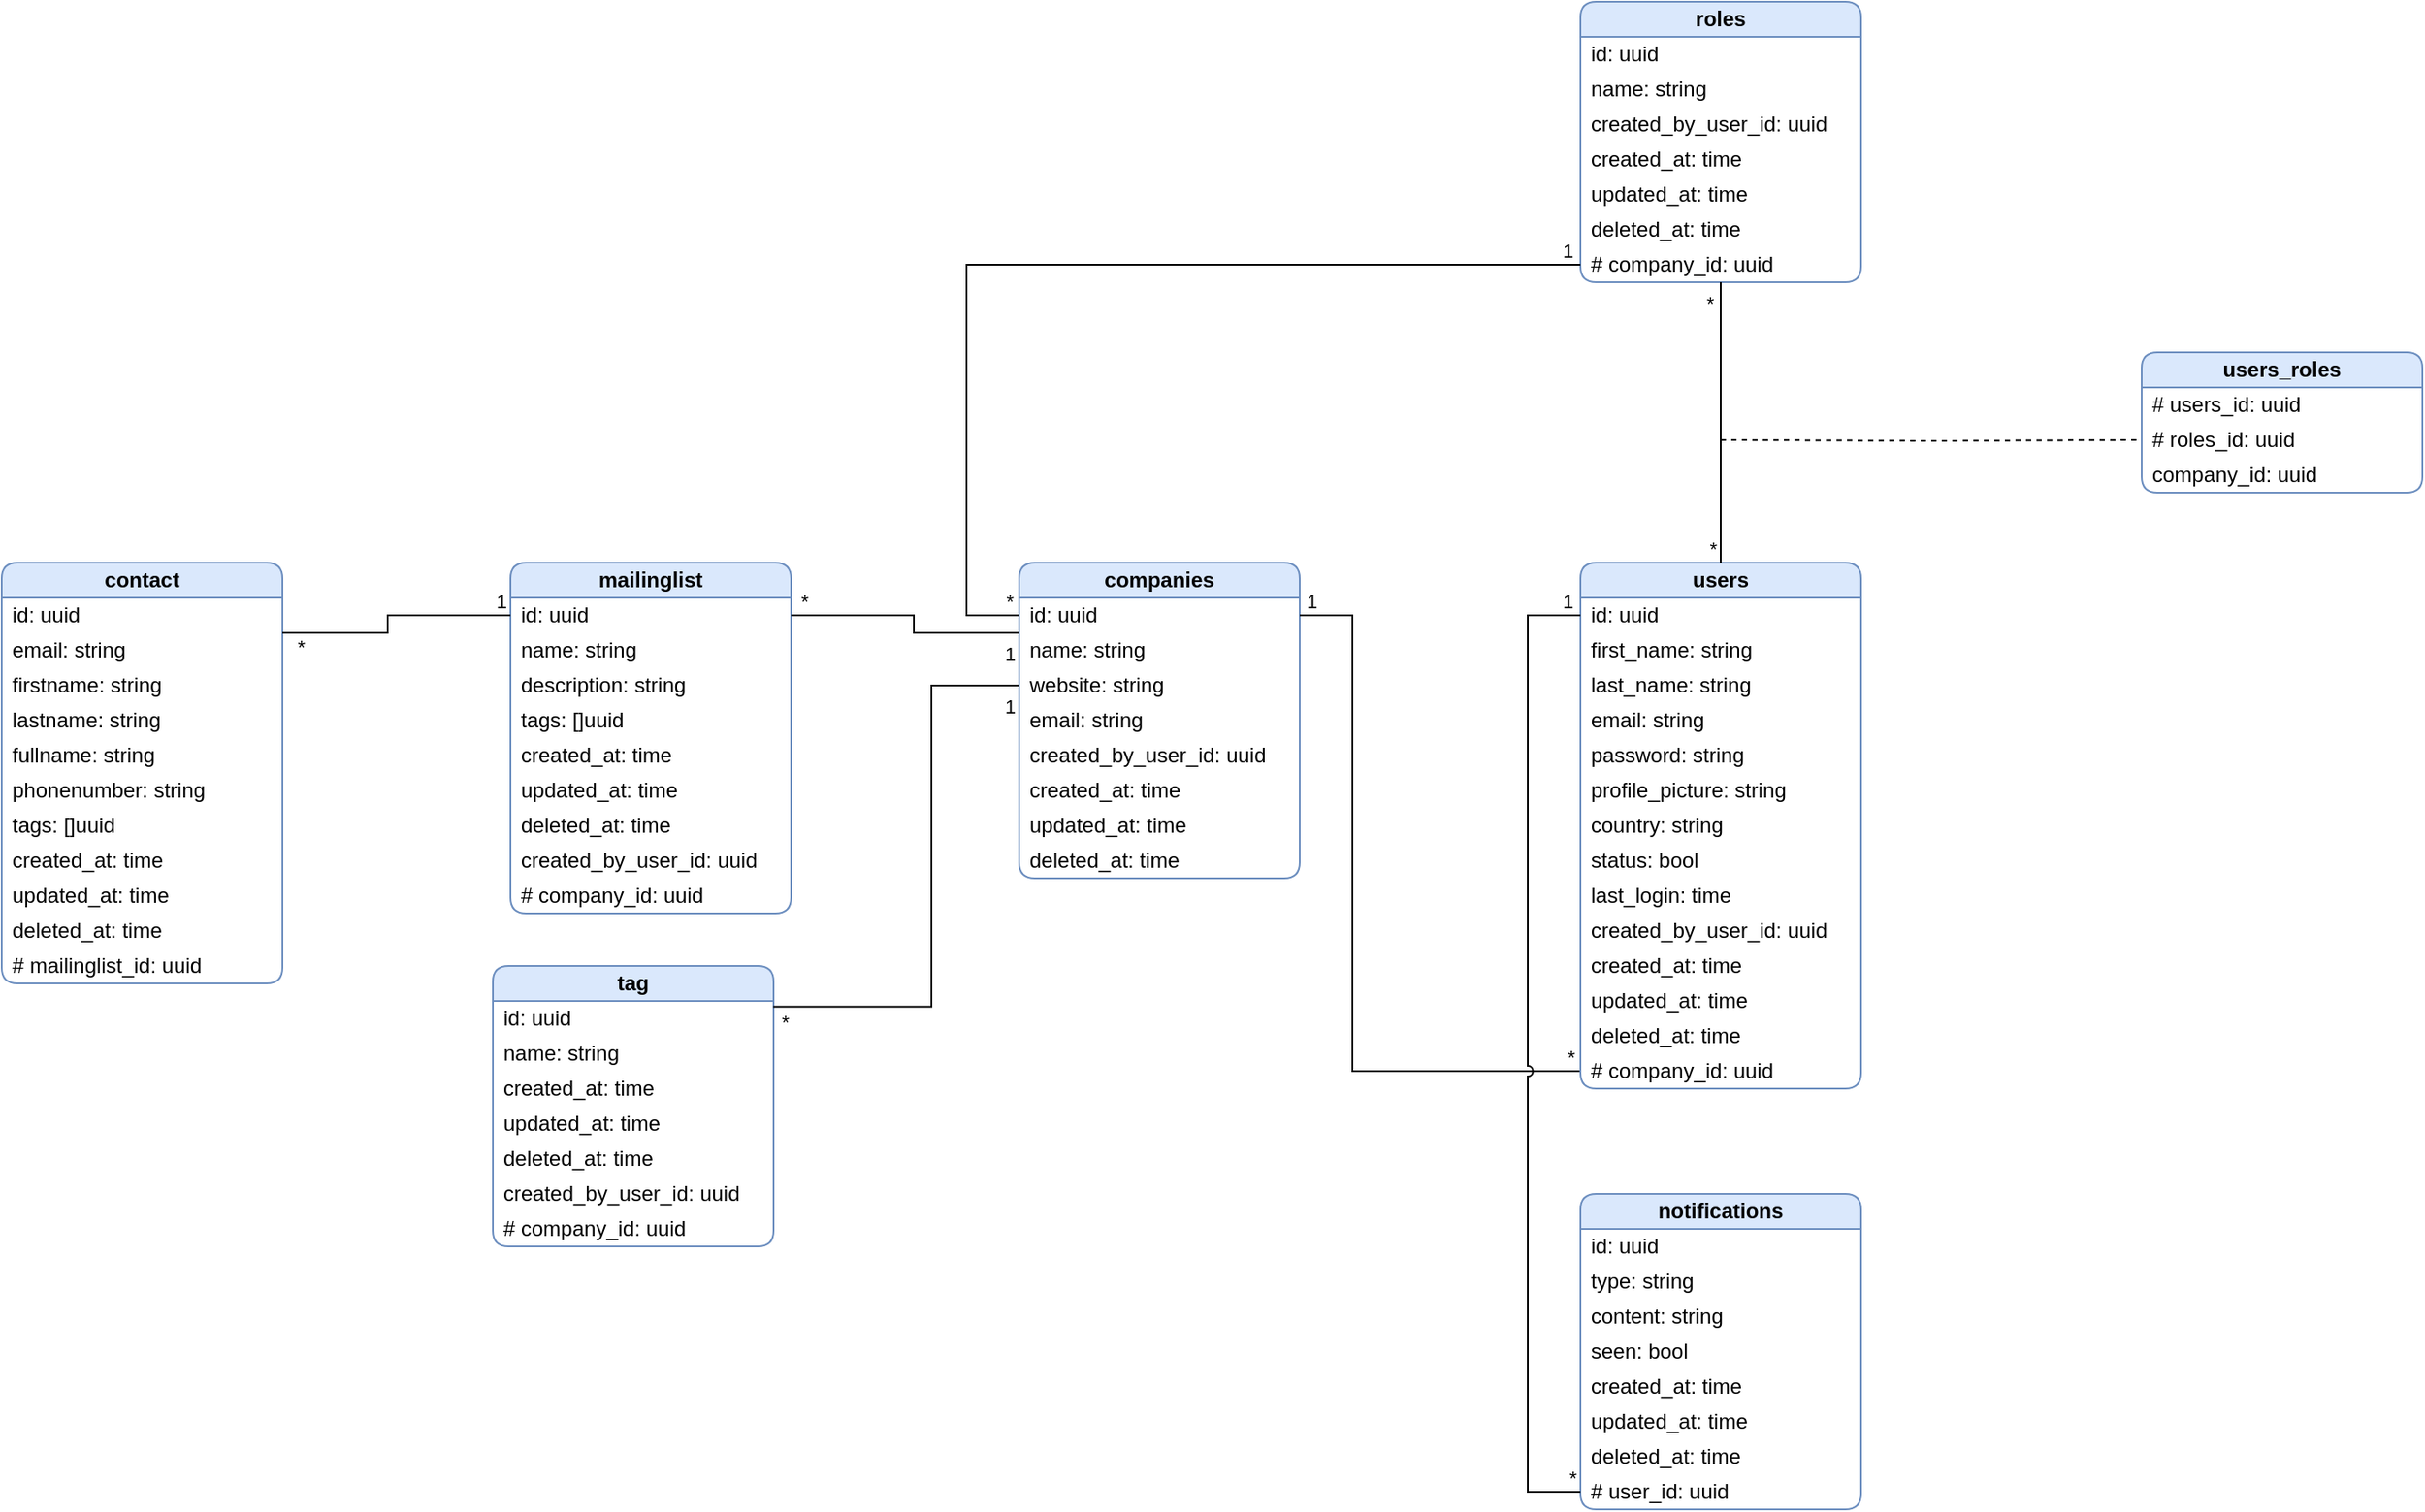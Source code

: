 <mxfile version="22.1.21" type="device">
  <diagram name="Page-1" id="X1ZO4iQBG_wNgyAGkJnJ">
    <mxGraphModel dx="1900" dy="629" grid="1" gridSize="10" guides="1" tooltips="1" connect="1" arrows="1" fold="1" page="1" pageScale="1" pageWidth="850" pageHeight="1100" math="0" shadow="0">
      <root>
        <mxCell id="0" />
        <mxCell id="1" parent="0" />
        <mxCell id="E6VJmKw-fboT0CFN9NS0-1" value="&lt;b&gt;companies&lt;/b&gt;" style="swimlane;fontStyle=0;align=center;verticalAlign=middle;childLayout=stackLayout;horizontal=1;startSize=20;horizontalStack=0;resizeParent=1;resizeParentMax=0;resizeLast=0;collapsible=0;marginBottom=0;html=1;whiteSpace=wrap;rounded=1;fillColor=#dae8fc;strokeColor=#6c8ebf;" parent="1" vertex="1">
          <mxGeometry x="40" y="440" width="160" height="180" as="geometry" />
        </mxCell>
        <mxCell id="E6VJmKw-fboT0CFN9NS0-2" value="id: uuid" style="text;html=1;strokeColor=none;fillColor=none;align=left;verticalAlign=middle;spacingLeft=4;spacingRight=4;overflow=hidden;rotatable=0;points=[[0,0.5],[1,0.5]];portConstraint=eastwest;whiteSpace=wrap;" parent="E6VJmKw-fboT0CFN9NS0-1" vertex="1">
          <mxGeometry y="20" width="160" height="20" as="geometry" />
        </mxCell>
        <mxCell id="E6VJmKw-fboT0CFN9NS0-6" value="name: string" style="text;html=1;strokeColor=none;fillColor=none;align=left;verticalAlign=middle;spacingLeft=4;spacingRight=4;overflow=hidden;rotatable=0;points=[[0,0.5],[1,0.5]];portConstraint=eastwest;whiteSpace=wrap;" parent="E6VJmKw-fboT0CFN9NS0-1" vertex="1">
          <mxGeometry y="40" width="160" height="20" as="geometry" />
        </mxCell>
        <mxCell id="E6VJmKw-fboT0CFN9NS0-7" value="website: string" style="text;html=1;strokeColor=none;fillColor=none;align=left;verticalAlign=middle;spacingLeft=4;spacingRight=4;overflow=hidden;rotatable=0;points=[[0,0.5],[1,0.5]];portConstraint=eastwest;whiteSpace=wrap;" parent="E6VJmKw-fboT0CFN9NS0-1" vertex="1">
          <mxGeometry y="60" width="160" height="20" as="geometry" />
        </mxCell>
        <mxCell id="E6VJmKw-fboT0CFN9NS0-8" value="email: string" style="text;html=1;strokeColor=none;fillColor=none;align=left;verticalAlign=middle;spacingLeft=4;spacingRight=4;overflow=hidden;rotatable=0;points=[[0,0.5],[1,0.5]];portConstraint=eastwest;whiteSpace=wrap;" parent="E6VJmKw-fboT0CFN9NS0-1" vertex="1">
          <mxGeometry y="80" width="160" height="20" as="geometry" />
        </mxCell>
        <mxCell id="E6VJmKw-fboT0CFN9NS0-9" value="created_by_user_id: uuid" style="text;html=1;strokeColor=none;fillColor=none;align=left;verticalAlign=middle;spacingLeft=4;spacingRight=4;overflow=hidden;rotatable=0;points=[[0,0.5],[1,0.5]];portConstraint=eastwest;whiteSpace=wrap;" parent="E6VJmKw-fboT0CFN9NS0-1" vertex="1">
          <mxGeometry y="100" width="160" height="20" as="geometry" />
        </mxCell>
        <mxCell id="E6VJmKw-fboT0CFN9NS0-10" value="created_at:&amp;nbsp;time" style="text;html=1;strokeColor=none;fillColor=none;align=left;verticalAlign=middle;spacingLeft=4;spacingRight=4;overflow=hidden;rotatable=0;points=[[0,0.5],[1,0.5]];portConstraint=eastwest;whiteSpace=wrap;" parent="E6VJmKw-fboT0CFN9NS0-1" vertex="1">
          <mxGeometry y="120" width="160" height="20" as="geometry" />
        </mxCell>
        <mxCell id="E6VJmKw-fboT0CFN9NS0-11" value="updated_at:&amp;nbsp;time" style="text;html=1;strokeColor=none;fillColor=none;align=left;verticalAlign=middle;spacingLeft=4;spacingRight=4;overflow=hidden;rotatable=0;points=[[0,0.5],[1,0.5]];portConstraint=eastwest;whiteSpace=wrap;" parent="E6VJmKw-fboT0CFN9NS0-1" vertex="1">
          <mxGeometry y="140" width="160" height="20" as="geometry" />
        </mxCell>
        <mxCell id="E6VJmKw-fboT0CFN9NS0-12" value="deleted_at:&amp;nbsp;time" style="text;html=1;strokeColor=none;fillColor=none;align=left;verticalAlign=middle;spacingLeft=4;spacingRight=4;overflow=hidden;rotatable=0;points=[[0,0.5],[1,0.5]];portConstraint=eastwest;whiteSpace=wrap;" parent="E6VJmKw-fboT0CFN9NS0-1" vertex="1">
          <mxGeometry y="160" width="160" height="20" as="geometry" />
        </mxCell>
        <mxCell id="E6VJmKw-fboT0CFN9NS0-3" value="" style="endArrow=none;html=1;edgeStyle=orthogonalEdgeStyle;rounded=0;entryX=0;entryY=0.5;entryDx=0;entryDy=0;exitX=1;exitY=0.5;exitDx=0;exitDy=0;jumpStyle=arc;" parent="1" source="E6VJmKw-fboT0CFN9NS0-2" target="E6VJmKw-fboT0CFN9NS0-35" edge="1">
          <mxGeometry relative="1" as="geometry">
            <mxPoint x="220" y="400" as="sourcePoint" />
            <mxPoint x="320" y="660" as="targetPoint" />
            <Array as="points">
              <mxPoint x="230" y="470" />
              <mxPoint x="230" y="730" />
            </Array>
          </mxGeometry>
        </mxCell>
        <mxCell id="E6VJmKw-fboT0CFN9NS0-4" value="1" style="edgeLabel;resizable=0;html=1;align=left;verticalAlign=bottom;" parent="E6VJmKw-fboT0CFN9NS0-3" connectable="0" vertex="1">
          <mxGeometry x="-1" relative="1" as="geometry">
            <mxPoint x="2" as="offset" />
          </mxGeometry>
        </mxCell>
        <mxCell id="E6VJmKw-fboT0CFN9NS0-5" value="*" style="edgeLabel;resizable=0;html=1;align=right;verticalAlign=bottom;" parent="E6VJmKw-fboT0CFN9NS0-3" connectable="0" vertex="1">
          <mxGeometry x="1" relative="1" as="geometry">
            <mxPoint x="-3" as="offset" />
          </mxGeometry>
        </mxCell>
        <mxCell id="E6VJmKw-fboT0CFN9NS0-13" value="&lt;b&gt;users&lt;/b&gt;" style="swimlane;fontStyle=0;align=center;verticalAlign=middle;childLayout=stackLayout;horizontal=1;startSize=20;horizontalStack=0;resizeParent=1;resizeParentMax=0;resizeLast=0;collapsible=0;marginBottom=0;html=1;whiteSpace=wrap;rounded=1;fillColor=#dae8fc;strokeColor=#6c8ebf;" parent="1" vertex="1">
          <mxGeometry x="360" y="440" width="160" height="300" as="geometry" />
        </mxCell>
        <mxCell id="E6VJmKw-fboT0CFN9NS0-14" value="id: uuid" style="text;html=1;strokeColor=none;fillColor=none;align=left;verticalAlign=middle;spacingLeft=4;spacingRight=4;overflow=hidden;rotatable=0;points=[[0,0.5],[1,0.5]];portConstraint=eastwest;whiteSpace=wrap;" parent="E6VJmKw-fboT0CFN9NS0-13" vertex="1">
          <mxGeometry y="20" width="160" height="20" as="geometry" />
        </mxCell>
        <mxCell id="E6VJmKw-fboT0CFN9NS0-15" value="first_name: string" style="text;html=1;strokeColor=none;fillColor=none;align=left;verticalAlign=middle;spacingLeft=4;spacingRight=4;overflow=hidden;rotatable=0;points=[[0,0.5],[1,0.5]];portConstraint=eastwest;whiteSpace=wrap;" parent="E6VJmKw-fboT0CFN9NS0-13" vertex="1">
          <mxGeometry y="40" width="160" height="20" as="geometry" />
        </mxCell>
        <mxCell id="E6VJmKw-fboT0CFN9NS0-16" value="last_name: string" style="text;html=1;strokeColor=none;fillColor=none;align=left;verticalAlign=middle;spacingLeft=4;spacingRight=4;overflow=hidden;rotatable=0;points=[[0,0.5],[1,0.5]];portConstraint=eastwest;whiteSpace=wrap;" parent="E6VJmKw-fboT0CFN9NS0-13" vertex="1">
          <mxGeometry y="60" width="160" height="20" as="geometry" />
        </mxCell>
        <mxCell id="E6VJmKw-fboT0CFN9NS0-17" value="email: string" style="text;html=1;strokeColor=none;fillColor=none;align=left;verticalAlign=middle;spacingLeft=4;spacingRight=4;overflow=hidden;rotatable=0;points=[[0,0.5],[1,0.5]];portConstraint=eastwest;whiteSpace=wrap;" parent="E6VJmKw-fboT0CFN9NS0-13" vertex="1">
          <mxGeometry y="80" width="160" height="20" as="geometry" />
        </mxCell>
        <mxCell id="E6VJmKw-fboT0CFN9NS0-18" value="password: string" style="text;html=1;strokeColor=none;fillColor=none;align=left;verticalAlign=middle;spacingLeft=4;spacingRight=4;overflow=hidden;rotatable=0;points=[[0,0.5],[1,0.5]];portConstraint=eastwest;whiteSpace=wrap;" parent="E6VJmKw-fboT0CFN9NS0-13" vertex="1">
          <mxGeometry y="100" width="160" height="20" as="geometry" />
        </mxCell>
        <mxCell id="E6VJmKw-fboT0CFN9NS0-31" value="profile_picture: string" style="text;html=1;strokeColor=none;fillColor=none;align=left;verticalAlign=middle;spacingLeft=4;spacingRight=4;overflow=hidden;rotatable=0;points=[[0,0.5],[1,0.5]];portConstraint=eastwest;whiteSpace=wrap;" parent="E6VJmKw-fboT0CFN9NS0-13" vertex="1">
          <mxGeometry y="120" width="160" height="20" as="geometry" />
        </mxCell>
        <mxCell id="E6VJmKw-fboT0CFN9NS0-32" value="country: string" style="text;html=1;strokeColor=none;fillColor=none;align=left;verticalAlign=middle;spacingLeft=4;spacingRight=4;overflow=hidden;rotatable=0;points=[[0,0.5],[1,0.5]];portConstraint=eastwest;whiteSpace=wrap;" parent="E6VJmKw-fboT0CFN9NS0-13" vertex="1">
          <mxGeometry y="140" width="160" height="20" as="geometry" />
        </mxCell>
        <mxCell id="E6VJmKw-fboT0CFN9NS0-33" value="status: bool" style="text;html=1;strokeColor=none;fillColor=none;align=left;verticalAlign=middle;spacingLeft=4;spacingRight=4;overflow=hidden;rotatable=0;points=[[0,0.5],[1,0.5]];portConstraint=eastwest;whiteSpace=wrap;" parent="E6VJmKw-fboT0CFN9NS0-13" vertex="1">
          <mxGeometry y="160" width="160" height="20" as="geometry" />
        </mxCell>
        <mxCell id="E6VJmKw-fboT0CFN9NS0-34" value="last_login:&amp;nbsp;time" style="text;html=1;strokeColor=none;fillColor=none;align=left;verticalAlign=middle;spacingLeft=4;spacingRight=4;overflow=hidden;rotatable=0;points=[[0,0.5],[1,0.5]];portConstraint=eastwest;whiteSpace=wrap;" parent="E6VJmKw-fboT0CFN9NS0-13" vertex="1">
          <mxGeometry y="180" width="160" height="20" as="geometry" />
        </mxCell>
        <mxCell id="E6VJmKw-fboT0CFN9NS0-36" value="created_by_user_id: uuid" style="text;html=1;strokeColor=none;fillColor=none;align=left;verticalAlign=middle;spacingLeft=4;spacingRight=4;overflow=hidden;rotatable=0;points=[[0,0.5],[1,0.5]];portConstraint=eastwest;whiteSpace=wrap;" parent="E6VJmKw-fboT0CFN9NS0-13" vertex="1">
          <mxGeometry y="200" width="160" height="20" as="geometry" />
        </mxCell>
        <mxCell id="E6VJmKw-fboT0CFN9NS0-19" value="created_at:&amp;nbsp;time" style="text;html=1;strokeColor=none;fillColor=none;align=left;verticalAlign=middle;spacingLeft=4;spacingRight=4;overflow=hidden;rotatable=0;points=[[0,0.5],[1,0.5]];portConstraint=eastwest;whiteSpace=wrap;" parent="E6VJmKw-fboT0CFN9NS0-13" vertex="1">
          <mxGeometry y="220" width="160" height="20" as="geometry" />
        </mxCell>
        <mxCell id="E6VJmKw-fboT0CFN9NS0-20" value="updated_at:&amp;nbsp;time" style="text;html=1;strokeColor=none;fillColor=none;align=left;verticalAlign=middle;spacingLeft=4;spacingRight=4;overflow=hidden;rotatable=0;points=[[0,0.5],[1,0.5]];portConstraint=eastwest;whiteSpace=wrap;" parent="E6VJmKw-fboT0CFN9NS0-13" vertex="1">
          <mxGeometry y="240" width="160" height="20" as="geometry" />
        </mxCell>
        <mxCell id="E6VJmKw-fboT0CFN9NS0-21" value="deleted_at:&amp;nbsp;time" style="text;html=1;strokeColor=none;fillColor=none;align=left;verticalAlign=middle;spacingLeft=4;spacingRight=4;overflow=hidden;rotatable=0;points=[[0,0.5],[1,0.5]];portConstraint=eastwest;whiteSpace=wrap;" parent="E6VJmKw-fboT0CFN9NS0-13" vertex="1">
          <mxGeometry y="260" width="160" height="20" as="geometry" />
        </mxCell>
        <mxCell id="E6VJmKw-fboT0CFN9NS0-35" value="# company_id:&amp;nbsp;uuid" style="text;html=1;strokeColor=none;fillColor=none;align=left;verticalAlign=middle;spacingLeft=4;spacingRight=4;overflow=hidden;rotatable=0;points=[[0,0.5],[1,0.5]];portConstraint=eastwest;whiteSpace=wrap;" parent="E6VJmKw-fboT0CFN9NS0-13" vertex="1">
          <mxGeometry y="280" width="160" height="20" as="geometry" />
        </mxCell>
        <mxCell id="E6VJmKw-fboT0CFN9NS0-22" value="&lt;b&gt;roles&lt;/b&gt;" style="swimlane;fontStyle=0;align=center;verticalAlign=middle;childLayout=stackLayout;horizontal=1;startSize=20;horizontalStack=0;resizeParent=1;resizeParentMax=0;resizeLast=0;collapsible=0;marginBottom=0;html=1;whiteSpace=wrap;rounded=1;fillColor=#dae8fc;strokeColor=#6c8ebf;" parent="1" vertex="1">
          <mxGeometry x="360" y="120" width="160" height="160" as="geometry" />
        </mxCell>
        <mxCell id="E6VJmKw-fboT0CFN9NS0-23" value="id: uuid" style="text;html=1;strokeColor=none;fillColor=none;align=left;verticalAlign=middle;spacingLeft=4;spacingRight=4;overflow=hidden;rotatable=0;points=[[0,0.5],[1,0.5]];portConstraint=eastwest;whiteSpace=wrap;" parent="E6VJmKw-fboT0CFN9NS0-22" vertex="1">
          <mxGeometry y="20" width="160" height="20" as="geometry" />
        </mxCell>
        <mxCell id="E6VJmKw-fboT0CFN9NS0-24" value="name: string" style="text;html=1;strokeColor=none;fillColor=none;align=left;verticalAlign=middle;spacingLeft=4;spacingRight=4;overflow=hidden;rotatable=0;points=[[0,0.5],[1,0.5]];portConstraint=eastwest;whiteSpace=wrap;" parent="E6VJmKw-fboT0CFN9NS0-22" vertex="1">
          <mxGeometry y="40" width="160" height="20" as="geometry" />
        </mxCell>
        <mxCell id="E6VJmKw-fboT0CFN9NS0-27" value="created_by_user_id: uuid" style="text;html=1;strokeColor=none;fillColor=none;align=left;verticalAlign=middle;spacingLeft=4;spacingRight=4;overflow=hidden;rotatable=0;points=[[0,0.5],[1,0.5]];portConstraint=eastwest;whiteSpace=wrap;" parent="E6VJmKw-fboT0CFN9NS0-22" vertex="1">
          <mxGeometry y="60" width="160" height="20" as="geometry" />
        </mxCell>
        <mxCell id="E6VJmKw-fboT0CFN9NS0-28" value="created_at:&amp;nbsp;time" style="text;html=1;strokeColor=none;fillColor=none;align=left;verticalAlign=middle;spacingLeft=4;spacingRight=4;overflow=hidden;rotatable=0;points=[[0,0.5],[1,0.5]];portConstraint=eastwest;whiteSpace=wrap;" parent="E6VJmKw-fboT0CFN9NS0-22" vertex="1">
          <mxGeometry y="80" width="160" height="20" as="geometry" />
        </mxCell>
        <mxCell id="E6VJmKw-fboT0CFN9NS0-29" value="updated_at:&amp;nbsp;time" style="text;html=1;strokeColor=none;fillColor=none;align=left;verticalAlign=middle;spacingLeft=4;spacingRight=4;overflow=hidden;rotatable=0;points=[[0,0.5],[1,0.5]];portConstraint=eastwest;whiteSpace=wrap;" parent="E6VJmKw-fboT0CFN9NS0-22" vertex="1">
          <mxGeometry y="100" width="160" height="20" as="geometry" />
        </mxCell>
        <mxCell id="E6VJmKw-fboT0CFN9NS0-30" value="deleted_at:&amp;nbsp;time" style="text;html=1;strokeColor=none;fillColor=none;align=left;verticalAlign=middle;spacingLeft=4;spacingRight=4;overflow=hidden;rotatable=0;points=[[0,0.5],[1,0.5]];portConstraint=eastwest;whiteSpace=wrap;" parent="E6VJmKw-fboT0CFN9NS0-22" vertex="1">
          <mxGeometry y="120" width="160" height="20" as="geometry" />
        </mxCell>
        <mxCell id="E6VJmKw-fboT0CFN9NS0-37" value="# company_id: uuid" style="text;html=1;strokeColor=none;fillColor=none;align=left;verticalAlign=middle;spacingLeft=4;spacingRight=4;overflow=hidden;rotatable=0;points=[[0,0.5],[1,0.5]];portConstraint=eastwest;whiteSpace=wrap;" parent="E6VJmKw-fboT0CFN9NS0-22" vertex="1">
          <mxGeometry y="140" width="160" height="20" as="geometry" />
        </mxCell>
        <mxCell id="E6VJmKw-fboT0CFN9NS0-38" value="&lt;b&gt;users_roles&lt;/b&gt;" style="swimlane;fontStyle=0;align=center;verticalAlign=middle;childLayout=stackLayout;horizontal=1;startSize=20;horizontalStack=0;resizeParent=1;resizeParentMax=0;resizeLast=0;collapsible=0;marginBottom=0;html=1;whiteSpace=wrap;rounded=1;fillColor=#dae8fc;strokeColor=#6c8ebf;" parent="1" vertex="1">
          <mxGeometry x="680" y="320" width="160" height="80" as="geometry" />
        </mxCell>
        <mxCell id="E6VJmKw-fboT0CFN9NS0-39" value="# users_id: uuid" style="text;html=1;strokeColor=none;fillColor=none;align=left;verticalAlign=middle;spacingLeft=4;spacingRight=4;overflow=hidden;rotatable=0;points=[[0,0.5],[1,0.5]];portConstraint=eastwest;whiteSpace=wrap;" parent="E6VJmKw-fboT0CFN9NS0-38" vertex="1">
          <mxGeometry y="20" width="160" height="20" as="geometry" />
        </mxCell>
        <mxCell id="E6VJmKw-fboT0CFN9NS0-40" value="# roles_id: uuid" style="text;html=1;strokeColor=none;fillColor=none;align=left;verticalAlign=middle;spacingLeft=4;spacingRight=4;overflow=hidden;rotatable=0;points=[[0,0.5],[1,0.5]];portConstraint=eastwest;whiteSpace=wrap;" parent="E6VJmKw-fboT0CFN9NS0-38" vertex="1">
          <mxGeometry y="40" width="160" height="20" as="geometry" />
        </mxCell>
        <mxCell id="E6VJmKw-fboT0CFN9NS0-41" value="company_id: uuid" style="text;html=1;strokeColor=none;fillColor=none;align=left;verticalAlign=middle;spacingLeft=4;spacingRight=4;overflow=hidden;rotatable=0;points=[[0,0.5],[1,0.5]];portConstraint=eastwest;whiteSpace=wrap;" parent="E6VJmKw-fboT0CFN9NS0-38" vertex="1">
          <mxGeometry y="60" width="160" height="20" as="geometry" />
        </mxCell>
        <mxCell id="E6VJmKw-fboT0CFN9NS0-61" value="&lt;b&gt;notifications&lt;/b&gt;" style="swimlane;fontStyle=0;align=center;verticalAlign=middle;childLayout=stackLayout;horizontal=1;startSize=20;horizontalStack=0;resizeParent=1;resizeParentMax=0;resizeLast=0;collapsible=0;marginBottom=0;html=1;whiteSpace=wrap;rounded=1;fillColor=#dae8fc;strokeColor=#6c8ebf;" parent="1" vertex="1">
          <mxGeometry x="360" y="800" width="160" height="180" as="geometry" />
        </mxCell>
        <mxCell id="yd1kJYy5xmHez2Sr1RdJ-2" value="id: uuid" style="text;html=1;strokeColor=none;fillColor=none;align=left;verticalAlign=middle;spacingLeft=4;spacingRight=4;overflow=hidden;rotatable=0;points=[[0,0.5],[1,0.5]];portConstraint=eastwest;whiteSpace=wrap;" parent="E6VJmKw-fboT0CFN9NS0-61" vertex="1">
          <mxGeometry y="20" width="160" height="20" as="geometry" />
        </mxCell>
        <mxCell id="E6VJmKw-fboT0CFN9NS0-63" value="type: string" style="text;html=1;strokeColor=none;fillColor=none;align=left;verticalAlign=middle;spacingLeft=4;spacingRight=4;overflow=hidden;rotatable=0;points=[[0,0.5],[1,0.5]];portConstraint=eastwest;whiteSpace=wrap;" parent="E6VJmKw-fboT0CFN9NS0-61" vertex="1">
          <mxGeometry y="40" width="160" height="20" as="geometry" />
        </mxCell>
        <mxCell id="E6VJmKw-fboT0CFN9NS0-69" value="content: string" style="text;html=1;strokeColor=none;fillColor=none;align=left;verticalAlign=middle;spacingLeft=4;spacingRight=4;overflow=hidden;rotatable=0;points=[[0,0.5],[1,0.5]];portConstraint=eastwest;whiteSpace=wrap;" parent="E6VJmKw-fboT0CFN9NS0-61" vertex="1">
          <mxGeometry y="60" width="160" height="20" as="geometry" />
        </mxCell>
        <mxCell id="E6VJmKw-fboT0CFN9NS0-65" value="seen: bool" style="text;html=1;strokeColor=none;fillColor=none;align=left;verticalAlign=middle;spacingLeft=4;spacingRight=4;overflow=hidden;rotatable=0;points=[[0,0.5],[1,0.5]];portConstraint=eastwest;whiteSpace=wrap;" parent="E6VJmKw-fboT0CFN9NS0-61" vertex="1">
          <mxGeometry y="80" width="160" height="20" as="geometry" />
        </mxCell>
        <mxCell id="E6VJmKw-fboT0CFN9NS0-66" value="created_at:&amp;nbsp;time" style="text;html=1;strokeColor=none;fillColor=none;align=left;verticalAlign=middle;spacingLeft=4;spacingRight=4;overflow=hidden;rotatable=0;points=[[0,0.5],[1,0.5]];portConstraint=eastwest;whiteSpace=wrap;" parent="E6VJmKw-fboT0CFN9NS0-61" vertex="1">
          <mxGeometry y="100" width="160" height="20" as="geometry" />
        </mxCell>
        <mxCell id="E6VJmKw-fboT0CFN9NS0-67" value="updated_at:&amp;nbsp;time" style="text;html=1;strokeColor=none;fillColor=none;align=left;verticalAlign=middle;spacingLeft=4;spacingRight=4;overflow=hidden;rotatable=0;points=[[0,0.5],[1,0.5]];portConstraint=eastwest;whiteSpace=wrap;" parent="E6VJmKw-fboT0CFN9NS0-61" vertex="1">
          <mxGeometry y="120" width="160" height="20" as="geometry" />
        </mxCell>
        <mxCell id="E6VJmKw-fboT0CFN9NS0-68" value="deleted_at:&amp;nbsp;time" style="text;html=1;strokeColor=none;fillColor=none;align=left;verticalAlign=middle;spacingLeft=4;spacingRight=4;overflow=hidden;rotatable=0;points=[[0,0.5],[1,0.5]];portConstraint=eastwest;whiteSpace=wrap;" parent="E6VJmKw-fboT0CFN9NS0-61" vertex="1">
          <mxGeometry y="140" width="160" height="20" as="geometry" />
        </mxCell>
        <mxCell id="E6VJmKw-fboT0CFN9NS0-64" value="# user_id: uuid" style="text;html=1;strokeColor=none;fillColor=none;align=left;verticalAlign=middle;spacingLeft=4;spacingRight=4;overflow=hidden;rotatable=0;points=[[0,0.5],[1,0.5]];portConstraint=eastwest;whiteSpace=wrap;" parent="E6VJmKw-fboT0CFN9NS0-61" vertex="1">
          <mxGeometry y="160" width="160" height="20" as="geometry" />
        </mxCell>
        <mxCell id="E6VJmKw-fboT0CFN9NS0-70" value="" style="endArrow=none;html=1;edgeStyle=orthogonalEdgeStyle;rounded=0;entryX=0;entryY=0.5;entryDx=0;entryDy=0;jumpStyle=arc;exitX=0;exitY=0.5;exitDx=0;exitDy=0;" parent="1" source="E6VJmKw-fboT0CFN9NS0-14" target="E6VJmKw-fboT0CFN9NS0-64" edge="1">
          <mxGeometry relative="1" as="geometry">
            <mxPoint x="200" y="730" as="sourcePoint" />
            <mxPoint x="370" y="660" as="targetPoint" />
            <Array as="points">
              <mxPoint x="330" y="470" />
              <mxPoint x="330" y="970" />
            </Array>
          </mxGeometry>
        </mxCell>
        <mxCell id="E6VJmKw-fboT0CFN9NS0-71" value="1" style="edgeLabel;resizable=0;html=1;align=left;verticalAlign=bottom;" parent="E6VJmKw-fboT0CFN9NS0-70" connectable="0" vertex="1">
          <mxGeometry x="-1" relative="1" as="geometry">
            <mxPoint x="-12" as="offset" />
          </mxGeometry>
        </mxCell>
        <mxCell id="E6VJmKw-fboT0CFN9NS0-72" value="*" style="edgeLabel;resizable=0;html=1;align=right;verticalAlign=bottom;" parent="E6VJmKw-fboT0CFN9NS0-70" connectable="0" vertex="1">
          <mxGeometry x="1" relative="1" as="geometry">
            <mxPoint x="-2" as="offset" />
          </mxGeometry>
        </mxCell>
        <mxCell id="E6VJmKw-fboT0CFN9NS0-73" value="" style="endArrow=none;html=1;edgeStyle=orthogonalEdgeStyle;rounded=0;entryX=0;entryY=0.5;entryDx=0;entryDy=0;jumpStyle=arc;exitX=0;exitY=0.5;exitDx=0;exitDy=0;" parent="1" source="E6VJmKw-fboT0CFN9NS0-37" target="E6VJmKw-fboT0CFN9NS0-2" edge="1">
          <mxGeometry relative="1" as="geometry">
            <mxPoint x="370" y="480" as="sourcePoint" />
            <mxPoint x="370" y="900" as="targetPoint" />
            <Array as="points">
              <mxPoint x="10" y="270" />
              <mxPoint x="10" y="470" />
            </Array>
          </mxGeometry>
        </mxCell>
        <mxCell id="E6VJmKw-fboT0CFN9NS0-74" value="1" style="edgeLabel;resizable=0;html=1;align=left;verticalAlign=bottom;" parent="E6VJmKw-fboT0CFN9NS0-73" connectable="0" vertex="1">
          <mxGeometry x="-1" relative="1" as="geometry">
            <mxPoint x="-12" as="offset" />
          </mxGeometry>
        </mxCell>
        <mxCell id="E6VJmKw-fboT0CFN9NS0-75" value="*" style="edgeLabel;resizable=0;html=1;align=right;verticalAlign=bottom;" parent="E6VJmKw-fboT0CFN9NS0-73" connectable="0" vertex="1">
          <mxGeometry x="1" relative="1" as="geometry">
            <mxPoint x="-3" as="offset" />
          </mxGeometry>
        </mxCell>
        <mxCell id="E6VJmKw-fboT0CFN9NS0-76" value="" style="endArrow=none;html=1;edgeStyle=orthogonalEdgeStyle;rounded=0;jumpStyle=arc;exitX=0.5;exitY=1.003;exitDx=0;exitDy=0;exitPerimeter=0;entryX=0.5;entryY=0;entryDx=0;entryDy=0;" parent="1" source="E6VJmKw-fboT0CFN9NS0-37" target="E6VJmKw-fboT0CFN9NS0-13" edge="1">
          <mxGeometry relative="1" as="geometry">
            <mxPoint x="670" y="490" as="sourcePoint" />
            <mxPoint x="660" y="720" as="targetPoint" />
            <Array as="points">
              <mxPoint x="440" y="420" />
              <mxPoint x="440" y="420" />
            </Array>
          </mxGeometry>
        </mxCell>
        <mxCell id="E6VJmKw-fboT0CFN9NS0-77" value="*" style="edgeLabel;resizable=0;html=1;align=left;verticalAlign=bottom;" parent="E6VJmKw-fboT0CFN9NS0-76" connectable="0" vertex="1">
          <mxGeometry x="-1" relative="1" as="geometry">
            <mxPoint x="-10" y="20" as="offset" />
          </mxGeometry>
        </mxCell>
        <mxCell id="E6VJmKw-fboT0CFN9NS0-78" value="*" style="edgeLabel;resizable=0;html=1;align=right;verticalAlign=bottom;" parent="E6VJmKw-fboT0CFN9NS0-76" connectable="0" vertex="1">
          <mxGeometry x="1" relative="1" as="geometry">
            <mxPoint x="-2" as="offset" />
          </mxGeometry>
        </mxCell>
        <mxCell id="E6VJmKw-fboT0CFN9NS0-79" value="" style="endArrow=none;html=1;edgeStyle=orthogonalEdgeStyle;rounded=0;dashed=1;entryX=0;entryY=0.5;entryDx=0;entryDy=0;" parent="1" target="E6VJmKw-fboT0CFN9NS0-40" edge="1">
          <mxGeometry relative="1" as="geometry">
            <mxPoint x="440" y="370" as="sourcePoint" />
            <mxPoint x="670" y="370" as="targetPoint" />
          </mxGeometry>
        </mxCell>
        <mxCell id="yd1kJYy5xmHez2Sr1RdJ-1" value="&lt;b&gt;mailinglist&lt;/b&gt;" style="swimlane;fontStyle=0;align=center;verticalAlign=middle;childLayout=stackLayout;horizontal=1;startSize=20;horizontalStack=0;resizeParent=1;resizeParentMax=0;resizeLast=0;collapsible=0;marginBottom=0;html=1;whiteSpace=wrap;rounded=1;fillColor=#dae8fc;strokeColor=#6c8ebf;" parent="1" vertex="1">
          <mxGeometry x="-250" y="440" width="160" height="200" as="geometry" />
        </mxCell>
        <mxCell id="E6VJmKw-fboT0CFN9NS0-62" value="id: uuid" style="text;html=1;strokeColor=none;fillColor=none;align=left;verticalAlign=middle;spacingLeft=4;spacingRight=4;overflow=hidden;rotatable=0;points=[[0,0.5],[1,0.5]];portConstraint=eastwest;whiteSpace=wrap;" parent="yd1kJYy5xmHez2Sr1RdJ-1" vertex="1">
          <mxGeometry y="20" width="160" height="20" as="geometry" />
        </mxCell>
        <mxCell id="yd1kJYy5xmHez2Sr1RdJ-3" value="name: string" style="text;html=1;strokeColor=none;fillColor=none;align=left;verticalAlign=middle;spacingLeft=4;spacingRight=4;overflow=hidden;rotatable=0;points=[[0,0.5],[1,0.5]];portConstraint=eastwest;whiteSpace=wrap;" parent="yd1kJYy5xmHez2Sr1RdJ-1" vertex="1">
          <mxGeometry y="40" width="160" height="20" as="geometry" />
        </mxCell>
        <mxCell id="yd1kJYy5xmHez2Sr1RdJ-4" value="description: string" style="text;html=1;strokeColor=none;fillColor=none;align=left;verticalAlign=middle;spacingLeft=4;spacingRight=4;overflow=hidden;rotatable=0;points=[[0,0.5],[1,0.5]];portConstraint=eastwest;whiteSpace=wrap;" parent="yd1kJYy5xmHez2Sr1RdJ-1" vertex="1">
          <mxGeometry y="60" width="160" height="20" as="geometry" />
        </mxCell>
        <mxCell id="yd1kJYy5xmHez2Sr1RdJ-5" value="tags: []uuid" style="text;html=1;strokeColor=none;fillColor=none;align=left;verticalAlign=middle;spacingLeft=4;spacingRight=4;overflow=hidden;rotatable=0;points=[[0,0.5],[1,0.5]];portConstraint=eastwest;whiteSpace=wrap;" parent="yd1kJYy5xmHez2Sr1RdJ-1" vertex="1">
          <mxGeometry y="80" width="160" height="20" as="geometry" />
        </mxCell>
        <mxCell id="yd1kJYy5xmHez2Sr1RdJ-6" value="created_at:&amp;nbsp;time" style="text;html=1;strokeColor=none;fillColor=none;align=left;verticalAlign=middle;spacingLeft=4;spacingRight=4;overflow=hidden;rotatable=0;points=[[0,0.5],[1,0.5]];portConstraint=eastwest;whiteSpace=wrap;" parent="yd1kJYy5xmHez2Sr1RdJ-1" vertex="1">
          <mxGeometry y="100" width="160" height="20" as="geometry" />
        </mxCell>
        <mxCell id="yd1kJYy5xmHez2Sr1RdJ-7" value="updated_at:&amp;nbsp;time" style="text;html=1;strokeColor=none;fillColor=none;align=left;verticalAlign=middle;spacingLeft=4;spacingRight=4;overflow=hidden;rotatable=0;points=[[0,0.5],[1,0.5]];portConstraint=eastwest;whiteSpace=wrap;" parent="yd1kJYy5xmHez2Sr1RdJ-1" vertex="1">
          <mxGeometry y="120" width="160" height="20" as="geometry" />
        </mxCell>
        <mxCell id="yd1kJYy5xmHez2Sr1RdJ-8" value="deleted_at:&amp;nbsp;time" style="text;html=1;strokeColor=none;fillColor=none;align=left;verticalAlign=middle;spacingLeft=4;spacingRight=4;overflow=hidden;rotatable=0;points=[[0,0.5],[1,0.5]];portConstraint=eastwest;whiteSpace=wrap;" parent="yd1kJYy5xmHez2Sr1RdJ-1" vertex="1">
          <mxGeometry y="140" width="160" height="20" as="geometry" />
        </mxCell>
        <mxCell id="Au7YJoaPJ7e98jxn67xY-2" value="created_by_user_id: uuid" style="text;html=1;strokeColor=none;fillColor=none;align=left;verticalAlign=middle;spacingLeft=4;spacingRight=4;overflow=hidden;rotatable=0;points=[[0,0.5],[1,0.5]];portConstraint=eastwest;whiteSpace=wrap;" vertex="1" parent="yd1kJYy5xmHez2Sr1RdJ-1">
          <mxGeometry y="160" width="160" height="20" as="geometry" />
        </mxCell>
        <mxCell id="Au7YJoaPJ7e98jxn67xY-1" value="# company_id:&amp;nbsp;uuid" style="text;html=1;strokeColor=none;fillColor=none;align=left;verticalAlign=middle;spacingLeft=4;spacingRight=4;overflow=hidden;rotatable=0;points=[[0,0.5],[1,0.5]];portConstraint=eastwest;whiteSpace=wrap;" vertex="1" parent="yd1kJYy5xmHez2Sr1RdJ-1">
          <mxGeometry y="180" width="160" height="20" as="geometry" />
        </mxCell>
        <mxCell id="Au7YJoaPJ7e98jxn67xY-3" value="" style="endArrow=none;html=1;edgeStyle=orthogonalEdgeStyle;rounded=0;jumpStyle=arc;" edge="1" parent="1">
          <mxGeometry relative="1" as="geometry">
            <mxPoint x="40" y="480" as="sourcePoint" />
            <mxPoint x="-90" y="470" as="targetPoint" />
            <Array as="points">
              <mxPoint x="40" y="480" />
              <mxPoint x="-20" y="480" />
              <mxPoint x="-20" y="470" />
              <mxPoint x="-90" y="470" />
            </Array>
          </mxGeometry>
        </mxCell>
        <mxCell id="Au7YJoaPJ7e98jxn67xY-4" value="1" style="edgeLabel;resizable=0;html=1;align=left;verticalAlign=bottom;" connectable="0" vertex="1" parent="Au7YJoaPJ7e98jxn67xY-3">
          <mxGeometry x="-1" relative="1" as="geometry">
            <mxPoint x="-10" y="20" as="offset" />
          </mxGeometry>
        </mxCell>
        <mxCell id="Au7YJoaPJ7e98jxn67xY-5" value="*" style="edgeLabel;resizable=0;html=1;align=right;verticalAlign=bottom;" connectable="0" vertex="1" parent="Au7YJoaPJ7e98jxn67xY-3">
          <mxGeometry x="1" relative="1" as="geometry">
            <mxPoint x="10" as="offset" />
          </mxGeometry>
        </mxCell>
        <mxCell id="Au7YJoaPJ7e98jxn67xY-6" value="&lt;b&gt;contact&lt;/b&gt;" style="swimlane;fontStyle=0;align=center;verticalAlign=middle;childLayout=stackLayout;horizontal=1;startSize=20;horizontalStack=0;resizeParent=1;resizeParentMax=0;resizeLast=0;collapsible=0;marginBottom=0;html=1;whiteSpace=wrap;rounded=1;fillColor=#dae8fc;strokeColor=#6c8ebf;" vertex="1" parent="1">
          <mxGeometry x="-540" y="440" width="160" height="240" as="geometry" />
        </mxCell>
        <mxCell id="Au7YJoaPJ7e98jxn67xY-7" value="id: uuid" style="text;html=1;strokeColor=none;fillColor=none;align=left;verticalAlign=middle;spacingLeft=4;spacingRight=4;overflow=hidden;rotatable=0;points=[[0,0.5],[1,0.5]];portConstraint=eastwest;whiteSpace=wrap;" vertex="1" parent="Au7YJoaPJ7e98jxn67xY-6">
          <mxGeometry y="20" width="160" height="20" as="geometry" />
        </mxCell>
        <mxCell id="Au7YJoaPJ7e98jxn67xY-8" value="email: string" style="text;html=1;strokeColor=none;fillColor=none;align=left;verticalAlign=middle;spacingLeft=4;spacingRight=4;overflow=hidden;rotatable=0;points=[[0,0.5],[1,0.5]];portConstraint=eastwest;whiteSpace=wrap;" vertex="1" parent="Au7YJoaPJ7e98jxn67xY-6">
          <mxGeometry y="40" width="160" height="20" as="geometry" />
        </mxCell>
        <mxCell id="Au7YJoaPJ7e98jxn67xY-9" value="firstname: string" style="text;html=1;strokeColor=none;fillColor=none;align=left;verticalAlign=middle;spacingLeft=4;spacingRight=4;overflow=hidden;rotatable=0;points=[[0,0.5],[1,0.5]];portConstraint=eastwest;whiteSpace=wrap;" vertex="1" parent="Au7YJoaPJ7e98jxn67xY-6">
          <mxGeometry y="60" width="160" height="20" as="geometry" />
        </mxCell>
        <mxCell id="Au7YJoaPJ7e98jxn67xY-16" value="lastname: string" style="text;html=1;strokeColor=none;fillColor=none;align=left;verticalAlign=middle;spacingLeft=4;spacingRight=4;overflow=hidden;rotatable=0;points=[[0,0.5],[1,0.5]];portConstraint=eastwest;whiteSpace=wrap;" vertex="1" parent="Au7YJoaPJ7e98jxn67xY-6">
          <mxGeometry y="80" width="160" height="20" as="geometry" />
        </mxCell>
        <mxCell id="Au7YJoaPJ7e98jxn67xY-17" value="fullname: string" style="text;html=1;strokeColor=none;fillColor=none;align=left;verticalAlign=middle;spacingLeft=4;spacingRight=4;overflow=hidden;rotatable=0;points=[[0,0.5],[1,0.5]];portConstraint=eastwest;whiteSpace=wrap;" vertex="1" parent="Au7YJoaPJ7e98jxn67xY-6">
          <mxGeometry y="100" width="160" height="20" as="geometry" />
        </mxCell>
        <mxCell id="Au7YJoaPJ7e98jxn67xY-18" value="phonenumber: string" style="text;html=1;strokeColor=none;fillColor=none;align=left;verticalAlign=middle;spacingLeft=4;spacingRight=4;overflow=hidden;rotatable=0;points=[[0,0.5],[1,0.5]];portConstraint=eastwest;whiteSpace=wrap;" vertex="1" parent="Au7YJoaPJ7e98jxn67xY-6">
          <mxGeometry y="120" width="160" height="20" as="geometry" />
        </mxCell>
        <mxCell id="Au7YJoaPJ7e98jxn67xY-10" value="tags: []uuid" style="text;html=1;strokeColor=none;fillColor=none;align=left;verticalAlign=middle;spacingLeft=4;spacingRight=4;overflow=hidden;rotatable=0;points=[[0,0.5],[1,0.5]];portConstraint=eastwest;whiteSpace=wrap;" vertex="1" parent="Au7YJoaPJ7e98jxn67xY-6">
          <mxGeometry y="140" width="160" height="20" as="geometry" />
        </mxCell>
        <mxCell id="Au7YJoaPJ7e98jxn67xY-11" value="created_at:&amp;nbsp;time" style="text;html=1;strokeColor=none;fillColor=none;align=left;verticalAlign=middle;spacingLeft=4;spacingRight=4;overflow=hidden;rotatable=0;points=[[0,0.5],[1,0.5]];portConstraint=eastwest;whiteSpace=wrap;" vertex="1" parent="Au7YJoaPJ7e98jxn67xY-6">
          <mxGeometry y="160" width="160" height="20" as="geometry" />
        </mxCell>
        <mxCell id="Au7YJoaPJ7e98jxn67xY-12" value="updated_at:&amp;nbsp;time" style="text;html=1;strokeColor=none;fillColor=none;align=left;verticalAlign=middle;spacingLeft=4;spacingRight=4;overflow=hidden;rotatable=0;points=[[0,0.5],[1,0.5]];portConstraint=eastwest;whiteSpace=wrap;" vertex="1" parent="Au7YJoaPJ7e98jxn67xY-6">
          <mxGeometry y="180" width="160" height="20" as="geometry" />
        </mxCell>
        <mxCell id="Au7YJoaPJ7e98jxn67xY-13" value="deleted_at:&amp;nbsp;time" style="text;html=1;strokeColor=none;fillColor=none;align=left;verticalAlign=middle;spacingLeft=4;spacingRight=4;overflow=hidden;rotatable=0;points=[[0,0.5],[1,0.5]];portConstraint=eastwest;whiteSpace=wrap;" vertex="1" parent="Au7YJoaPJ7e98jxn67xY-6">
          <mxGeometry y="200" width="160" height="20" as="geometry" />
        </mxCell>
        <mxCell id="Au7YJoaPJ7e98jxn67xY-15" value="# mailinglist_id:&amp;nbsp;uuid" style="text;html=1;strokeColor=none;fillColor=none;align=left;verticalAlign=middle;spacingLeft=4;spacingRight=4;overflow=hidden;rotatable=0;points=[[0,0.5],[1,0.5]];portConstraint=eastwest;whiteSpace=wrap;" vertex="1" parent="Au7YJoaPJ7e98jxn67xY-6">
          <mxGeometry y="220" width="160" height="20" as="geometry" />
        </mxCell>
        <mxCell id="Au7YJoaPJ7e98jxn67xY-19" value="" style="endArrow=none;html=1;edgeStyle=orthogonalEdgeStyle;rounded=0;jumpStyle=arc;" edge="1" parent="1">
          <mxGeometry relative="1" as="geometry">
            <mxPoint x="-380" y="480" as="sourcePoint" />
            <mxPoint x="-250" y="470" as="targetPoint" />
            <Array as="points">
              <mxPoint x="-320" y="480" />
              <mxPoint x="-320" y="470" />
              <mxPoint x="-250" y="470" />
            </Array>
          </mxGeometry>
        </mxCell>
        <mxCell id="Au7YJoaPJ7e98jxn67xY-20" value="1" style="edgeLabel;resizable=0;html=1;align=left;verticalAlign=bottom;" connectable="0" vertex="1" parent="Au7YJoaPJ7e98jxn67xY-19">
          <mxGeometry x="-1" relative="1" as="geometry">
            <mxPoint x="120" y="-10" as="offset" />
          </mxGeometry>
        </mxCell>
        <mxCell id="Au7YJoaPJ7e98jxn67xY-21" value="*" style="edgeLabel;resizable=0;html=1;align=right;verticalAlign=bottom;" connectable="0" vertex="1" parent="Au7YJoaPJ7e98jxn67xY-19">
          <mxGeometry x="1" relative="1" as="geometry">
            <mxPoint x="-117" y="26" as="offset" />
          </mxGeometry>
        </mxCell>
        <mxCell id="Au7YJoaPJ7e98jxn67xY-22" value="&lt;b&gt;tag&lt;/b&gt;" style="swimlane;fontStyle=0;align=center;verticalAlign=middle;childLayout=stackLayout;horizontal=1;startSize=20;horizontalStack=0;resizeParent=1;resizeParentMax=0;resizeLast=0;collapsible=0;marginBottom=0;html=1;whiteSpace=wrap;rounded=1;fillColor=#dae8fc;strokeColor=#6c8ebf;" vertex="1" parent="1">
          <mxGeometry x="-260" y="670" width="160" height="160" as="geometry" />
        </mxCell>
        <mxCell id="Au7YJoaPJ7e98jxn67xY-23" value="id: uuid" style="text;html=1;strokeColor=none;fillColor=none;align=left;verticalAlign=middle;spacingLeft=4;spacingRight=4;overflow=hidden;rotatable=0;points=[[0,0.5],[1,0.5]];portConstraint=eastwest;whiteSpace=wrap;" vertex="1" parent="Au7YJoaPJ7e98jxn67xY-22">
          <mxGeometry y="20" width="160" height="20" as="geometry" />
        </mxCell>
        <mxCell id="Au7YJoaPJ7e98jxn67xY-24" value="name: string" style="text;html=1;strokeColor=none;fillColor=none;align=left;verticalAlign=middle;spacingLeft=4;spacingRight=4;overflow=hidden;rotatable=0;points=[[0,0.5],[1,0.5]];portConstraint=eastwest;whiteSpace=wrap;" vertex="1" parent="Au7YJoaPJ7e98jxn67xY-22">
          <mxGeometry y="40" width="160" height="20" as="geometry" />
        </mxCell>
        <mxCell id="Au7YJoaPJ7e98jxn67xY-27" value="created_at:&amp;nbsp;time" style="text;html=1;strokeColor=none;fillColor=none;align=left;verticalAlign=middle;spacingLeft=4;spacingRight=4;overflow=hidden;rotatable=0;points=[[0,0.5],[1,0.5]];portConstraint=eastwest;whiteSpace=wrap;" vertex="1" parent="Au7YJoaPJ7e98jxn67xY-22">
          <mxGeometry y="60" width="160" height="20" as="geometry" />
        </mxCell>
        <mxCell id="Au7YJoaPJ7e98jxn67xY-28" value="updated_at:&amp;nbsp;time" style="text;html=1;strokeColor=none;fillColor=none;align=left;verticalAlign=middle;spacingLeft=4;spacingRight=4;overflow=hidden;rotatable=0;points=[[0,0.5],[1,0.5]];portConstraint=eastwest;whiteSpace=wrap;" vertex="1" parent="Au7YJoaPJ7e98jxn67xY-22">
          <mxGeometry y="80" width="160" height="20" as="geometry" />
        </mxCell>
        <mxCell id="Au7YJoaPJ7e98jxn67xY-29" value="deleted_at:&amp;nbsp;time" style="text;html=1;strokeColor=none;fillColor=none;align=left;verticalAlign=middle;spacingLeft=4;spacingRight=4;overflow=hidden;rotatable=0;points=[[0,0.5],[1,0.5]];portConstraint=eastwest;whiteSpace=wrap;" vertex="1" parent="Au7YJoaPJ7e98jxn67xY-22">
          <mxGeometry y="100" width="160" height="20" as="geometry" />
        </mxCell>
        <mxCell id="Au7YJoaPJ7e98jxn67xY-30" value="created_by_user_id: uuid" style="text;html=1;strokeColor=none;fillColor=none;align=left;verticalAlign=middle;spacingLeft=4;spacingRight=4;overflow=hidden;rotatable=0;points=[[0,0.5],[1,0.5]];portConstraint=eastwest;whiteSpace=wrap;" vertex="1" parent="Au7YJoaPJ7e98jxn67xY-22">
          <mxGeometry y="120" width="160" height="20" as="geometry" />
        </mxCell>
        <mxCell id="Au7YJoaPJ7e98jxn67xY-31" value="# company_id:&amp;nbsp;uuid" style="text;html=1;strokeColor=none;fillColor=none;align=left;verticalAlign=middle;spacingLeft=4;spacingRight=4;overflow=hidden;rotatable=0;points=[[0,0.5],[1,0.5]];portConstraint=eastwest;whiteSpace=wrap;" vertex="1" parent="Au7YJoaPJ7e98jxn67xY-22">
          <mxGeometry y="140" width="160" height="20" as="geometry" />
        </mxCell>
        <mxCell id="Au7YJoaPJ7e98jxn67xY-32" value="" style="endArrow=none;html=1;edgeStyle=orthogonalEdgeStyle;rounded=0;jumpStyle=arc;entryX=0.999;entryY=0.145;entryDx=0;entryDy=0;entryPerimeter=0;exitX=0;exitY=0.5;exitDx=0;exitDy=0;" edge="1" parent="1" source="E6VJmKw-fboT0CFN9NS0-7" target="Au7YJoaPJ7e98jxn67xY-22">
          <mxGeometry relative="1" as="geometry">
            <mxPoint x="50" y="490" as="sourcePoint" />
            <mxPoint x="-80" y="480" as="targetPoint" />
            <Array as="points">
              <mxPoint x="-10" y="510" />
              <mxPoint x="-10" y="693" />
            </Array>
          </mxGeometry>
        </mxCell>
        <mxCell id="Au7YJoaPJ7e98jxn67xY-33" value="1" style="edgeLabel;resizable=0;html=1;align=left;verticalAlign=bottom;" connectable="0" vertex="1" parent="Au7YJoaPJ7e98jxn67xY-32">
          <mxGeometry x="-1" relative="1" as="geometry">
            <mxPoint x="-10" y="20" as="offset" />
          </mxGeometry>
        </mxCell>
        <mxCell id="Au7YJoaPJ7e98jxn67xY-34" value="*" style="edgeLabel;resizable=0;html=1;align=right;verticalAlign=bottom;" connectable="0" vertex="1" parent="Au7YJoaPJ7e98jxn67xY-32">
          <mxGeometry x="1" relative="1" as="geometry">
            <mxPoint x="10" y="17" as="offset" />
          </mxGeometry>
        </mxCell>
      </root>
    </mxGraphModel>
  </diagram>
</mxfile>
